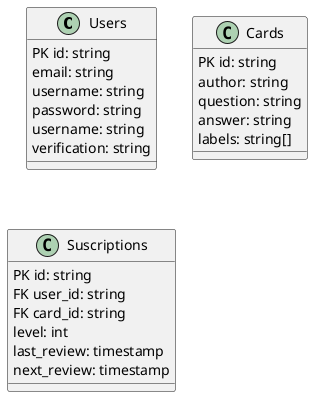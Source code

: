 @startuml
class Users {
    PK id: string
    email: string
    username: string
    password: string
    username: string
    verification: string
}

class Cards {
    PK id: string
    author: string
    question: string
    answer: string
    labels: string[]
}

class Suscriptions {
    PK id: string
    FK user_id: string
    FK card_id: string
    level: int
    last_review: timestamp
    next_review: timestamp
}

@enduml